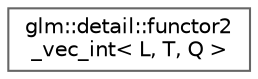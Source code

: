 digraph "Graphical Class Hierarchy"
{
 // LATEX_PDF_SIZE
  bgcolor="transparent";
  edge [fontname=Helvetica,fontsize=10,labelfontname=Helvetica,labelfontsize=10];
  node [fontname=Helvetica,fontsize=10,shape=box,height=0.2,width=0.4];
  rankdir="LR";
  Node0 [id="Node000000",label="glm::detail::functor2\l_vec_int\< L, T, Q \>",height=0.2,width=0.4,color="grey40", fillcolor="white", style="filled",URL="$structglm_1_1detail_1_1functor2__vec__int.html",tooltip=" "];
}

